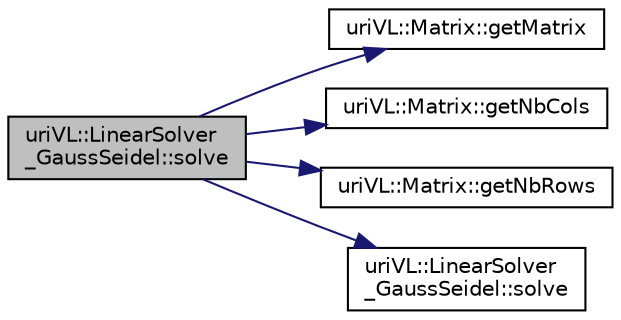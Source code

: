 digraph "uriVL::LinearSolver_GaussSeidel::solve"
{
  edge [fontname="Helvetica",fontsize="10",labelfontname="Helvetica",labelfontsize="10"];
  node [fontname="Helvetica",fontsize="10",shape=record];
  rankdir="LR";
  Node1 [label="uriVL::LinearSolver\l_GaussSeidel::solve",height=0.2,width=0.4,color="black", fillcolor="grey75", style="filled", fontcolor="black"];
  Node1 -> Node2 [color="midnightblue",fontsize="10",style="solid",fontname="Helvetica"];
  Node2 [label="uriVL::Matrix::getMatrix",height=0.2,width=0.4,color="black", fillcolor="white", style="filled",URL="$classuriVL_1_1Matrix.html#a29c91cadbe9ad1e2ec93d51711348f77",tooltip="Returns a read-only pointer to the matrix data. "];
  Node1 -> Node3 [color="midnightblue",fontsize="10",style="solid",fontname="Helvetica"];
  Node3 [label="uriVL::Matrix::getNbCols",height=0.2,width=0.4,color="black", fillcolor="white", style="filled",URL="$classuriVL_1_1Matrix.html#ad31ec31b060abc8b63e04d670acc1041",tooltip="This function returns a int corresponding to the number of columns in this "];
  Node1 -> Node4 [color="midnightblue",fontsize="10",style="solid",fontname="Helvetica"];
  Node4 [label="uriVL::Matrix::getNbRows",height=0.2,width=0.4,color="black", fillcolor="white", style="filled",URL="$classuriVL_1_1Matrix.html#a15c065f33d719d09ec6158dc46af09aa",tooltip="This function returns a int corresponding to the number of rows in this "];
  Node1 -> Node5 [color="midnightblue",fontsize="10",style="solid",fontname="Helvetica"];
  Node5 [label="uriVL::LinearSolver\l_GaussSeidel::solve",height=0.2,width=0.4,color="black", fillcolor="white", style="filled",URL="$classuriVL_1_1LinearSolver__GaussSeidel.html#a84663b40c6389f9d2dc85c249ce4152f",tooltip="Solves the SLE for the matrix assigned through the constructor or through a call to setMatrix and the..."];
}
